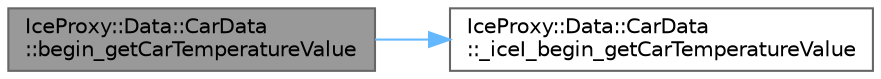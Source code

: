 digraph "IceProxy::Data::CarData::begin_getCarTemperatureValue"
{
 // LATEX_PDF_SIZE
  bgcolor="transparent";
  edge [fontname=Helvetica,fontsize=10,labelfontname=Helvetica,labelfontsize=10];
  node [fontname=Helvetica,fontsize=10,shape=box,height=0.2,width=0.4];
  rankdir="LR";
  Node1 [id="Node000001",label="IceProxy::Data::CarData\l::begin_getCarTemperatureValue",height=0.2,width=0.4,color="gray40", fillcolor="grey60", style="filled", fontcolor="black",tooltip=" "];
  Node1 -> Node2 [id="edge1_Node000001_Node000002",color="steelblue1",style="solid",tooltip=" "];
  Node2 [id="Node000002",label="IceProxy::Data::CarData\l::_iceI_begin_getCarTemperatureValue",height=0.2,width=0.4,color="grey40", fillcolor="white", style="filled",URL="$classIceProxy_1_1Data_1_1CarData.html#a1c91f19a75109ebf664f6a4e82e6c12d",tooltip=" "];
}
